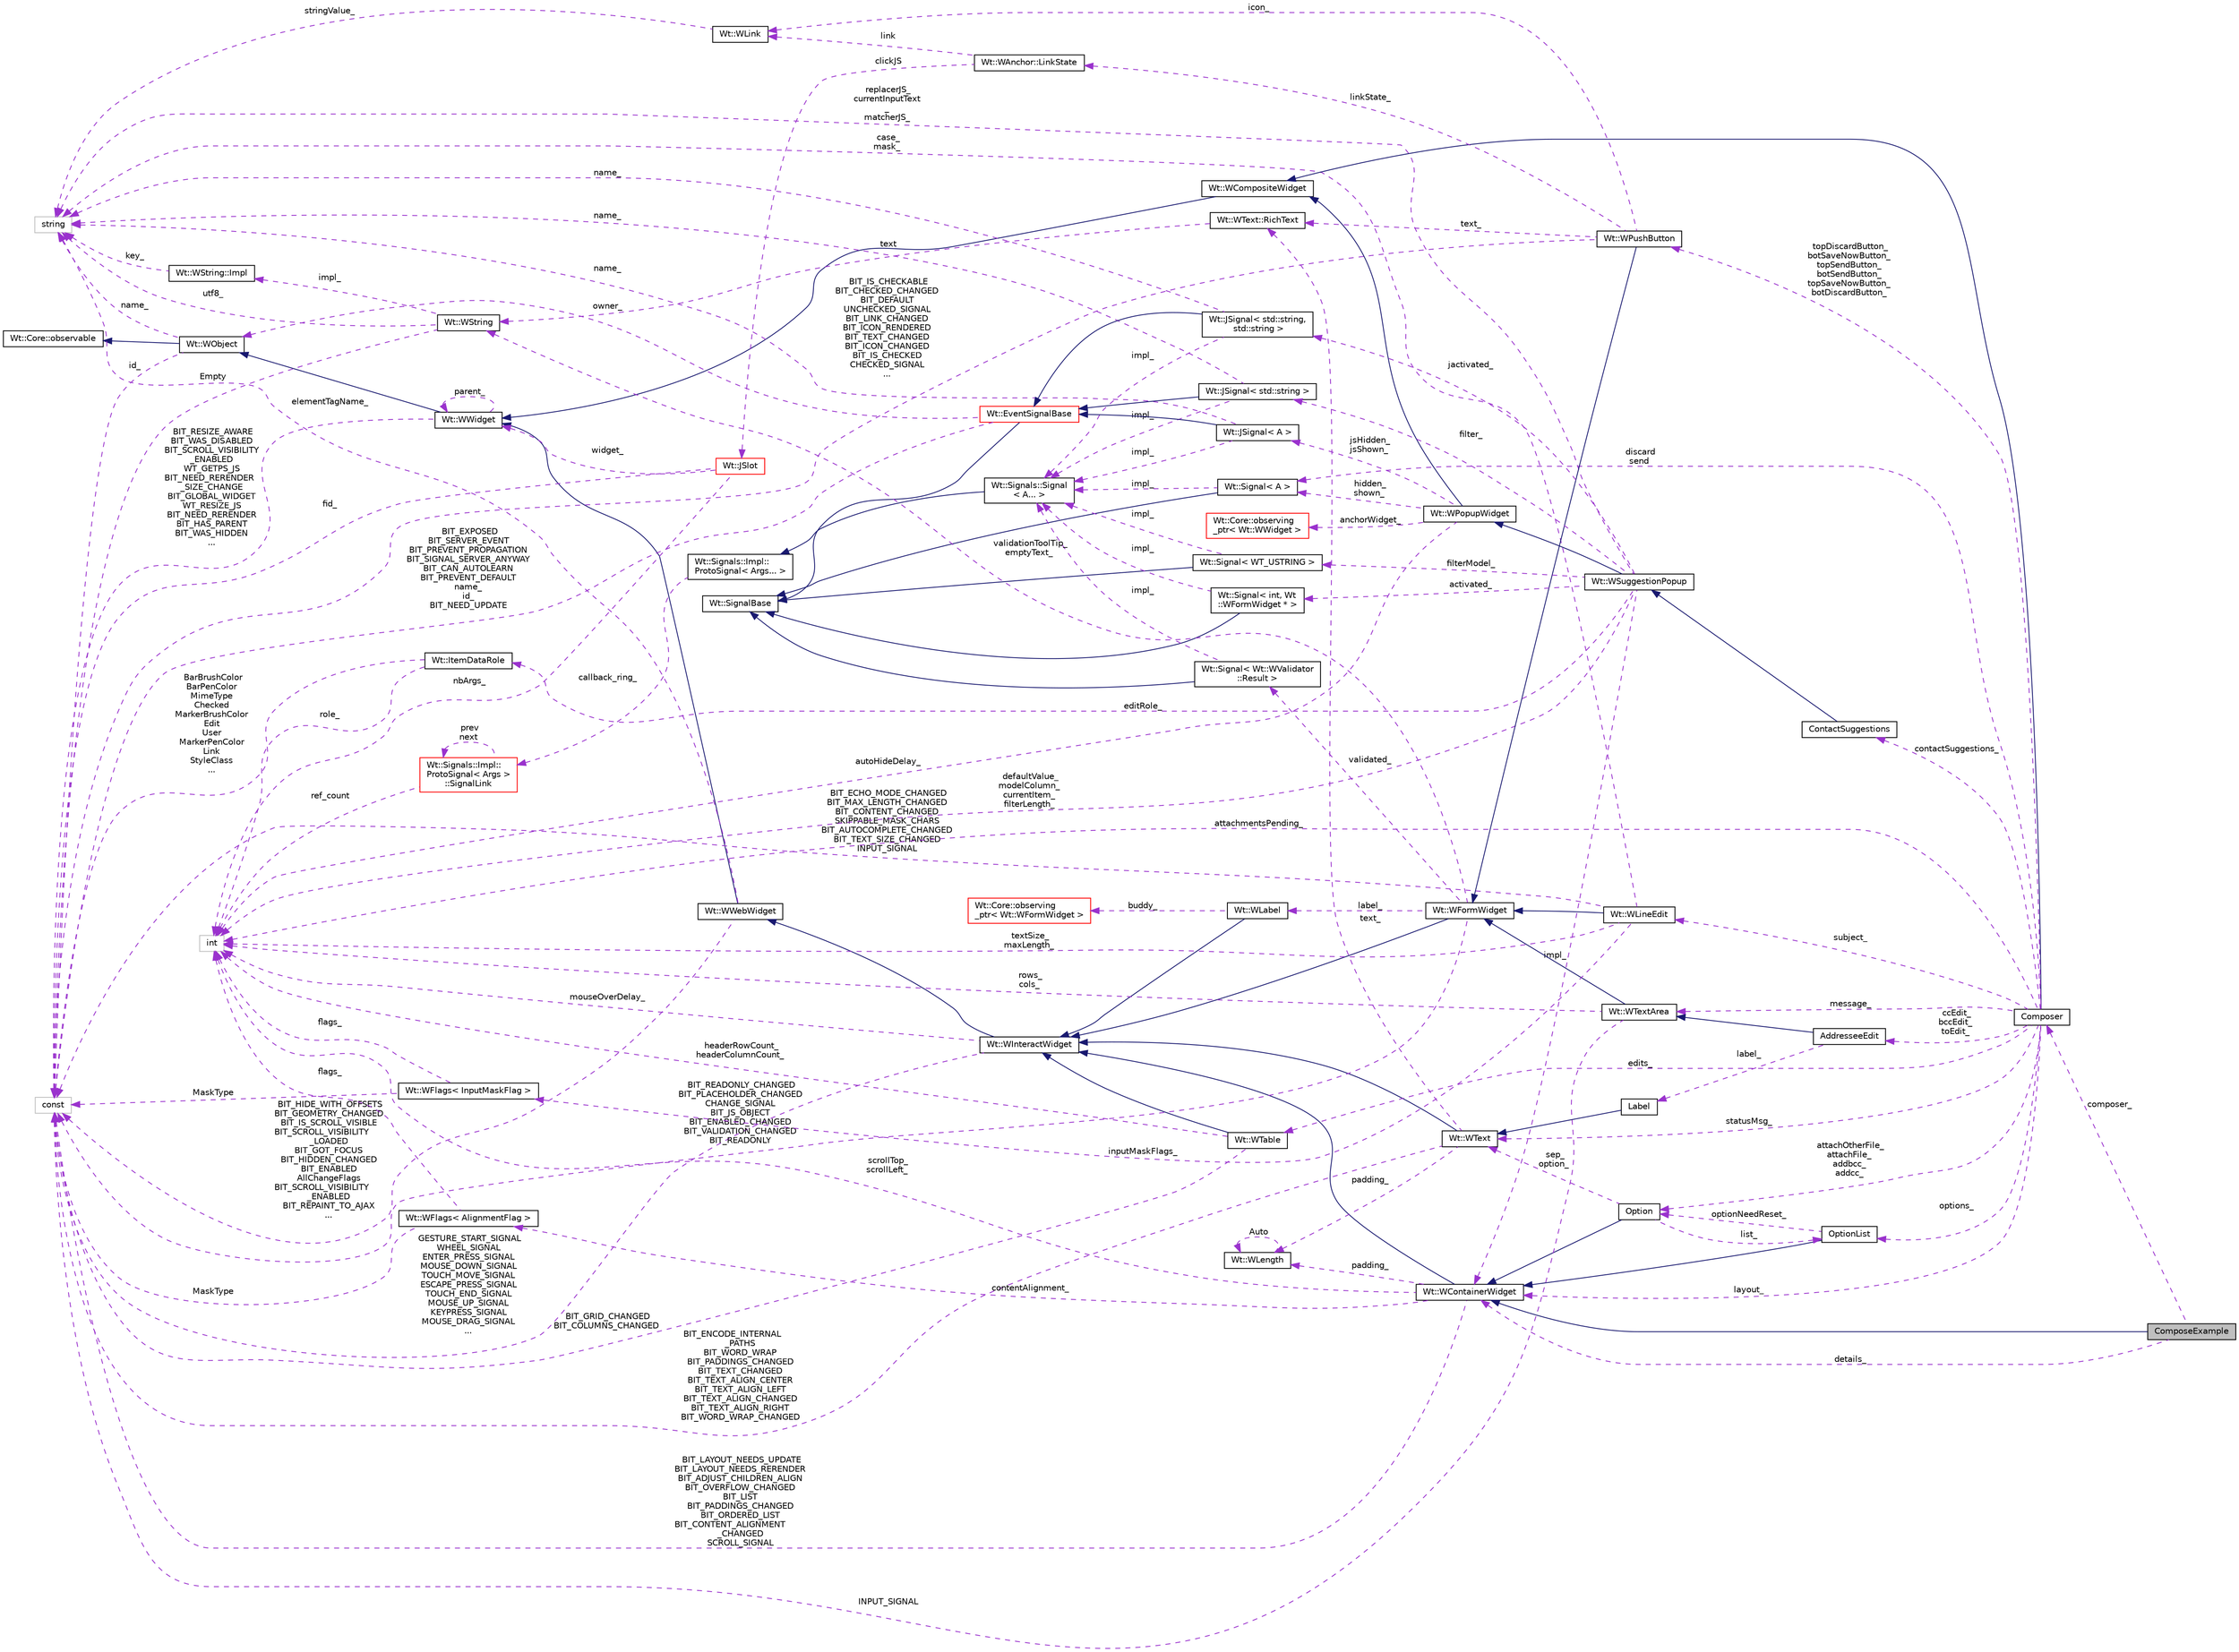 digraph "ComposeExample"
{
 // LATEX_PDF_SIZE
  edge [fontname="Helvetica",fontsize="10",labelfontname="Helvetica",labelfontsize="10"];
  node [fontname="Helvetica",fontsize="10",shape=record];
  rankdir="LR";
  Node1 [label="ComposeExample",height=0.2,width=0.4,color="black", fillcolor="grey75", style="filled", fontcolor="black",tooltip="Main widget of the Composer example."];
  Node2 -> Node1 [dir="back",color="midnightblue",fontsize="10",style="solid",fontname="Helvetica"];
  Node2 [label="Wt::WContainerWidget",height=0.2,width=0.4,color="black", fillcolor="white", style="filled",URL="$classWt_1_1WContainerWidget.html",tooltip="A widget that holds and manages child widgets."];
  Node3 -> Node2 [dir="back",color="midnightblue",fontsize="10",style="solid",fontname="Helvetica"];
  Node3 [label="Wt::WInteractWidget",height=0.2,width=0.4,color="black", fillcolor="white", style="filled",URL="$classWt_1_1WInteractWidget.html",tooltip="An abstract widget that can receive user-interface interaction."];
  Node4 -> Node3 [dir="back",color="midnightblue",fontsize="10",style="solid",fontname="Helvetica"];
  Node4 [label="Wt::WWebWidget",height=0.2,width=0.4,color="black", fillcolor="white", style="filled",URL="$classWt_1_1WWebWidget.html",tooltip="A base class for widgets with an HTML counterpart."];
  Node5 -> Node4 [dir="back",color="midnightblue",fontsize="10",style="solid",fontname="Helvetica"];
  Node5 [label="Wt::WWidget",height=0.2,width=0.4,color="black", fillcolor="white", style="filled",URL="$classWt_1_1WWidget.html",tooltip="The abstract base class for a user-interface component."];
  Node6 -> Node5 [dir="back",color="midnightblue",fontsize="10",style="solid",fontname="Helvetica"];
  Node6 [label="Wt::WObject",height=0.2,width=0.4,color="black", fillcolor="white", style="filled",URL="$classWt_1_1WObject.html",tooltip="A base class for objects that participate in the signal/slot system."];
  Node7 -> Node6 [dir="back",color="midnightblue",fontsize="10",style="solid",fontname="Helvetica"];
  Node7 [label="Wt::Core::observable",height=0.2,width=0.4,color="black", fillcolor="white", style="filled",URL="$classWt_1_1Core_1_1observable.html",tooltip="A base class for objects whose life-time can be tracked."];
  Node8 -> Node6 [dir="back",color="darkorchid3",fontsize="10",style="dashed",label=" name_" ,fontname="Helvetica"];
  Node8 [label="string",height=0.2,width=0.4,color="grey75", fillcolor="white", style="filled",tooltip=" "];
  Node9 -> Node6 [dir="back",color="darkorchid3",fontsize="10",style="dashed",label=" id_" ,fontname="Helvetica"];
  Node9 [label="const",height=0.2,width=0.4,color="grey75", fillcolor="white", style="filled",tooltip=" "];
  Node5 -> Node5 [dir="back",color="darkorchid3",fontsize="10",style="dashed",label=" parent_" ,fontname="Helvetica"];
  Node9 -> Node5 [dir="back",color="darkorchid3",fontsize="10",style="dashed",label=" BIT_RESIZE_AWARE\nBIT_WAS_DISABLED\nBIT_SCROLL_VISIBILITY\l_ENABLED\nWT_GETPS_JS\nBIT_NEED_RERENDER\l_SIZE_CHANGE\nBIT_GLOBAL_WIDGET\nWT_RESIZE_JS\nBIT_NEED_RERENDER\nBIT_HAS_PARENT\nBIT_WAS_HIDDEN\n..." ,fontname="Helvetica"];
  Node8 -> Node4 [dir="back",color="darkorchid3",fontsize="10",style="dashed",label=" elementTagName_" ,fontname="Helvetica"];
  Node9 -> Node4 [dir="back",color="darkorchid3",fontsize="10",style="dashed",label=" BIT_HIDE_WITH_OFFSETS\nBIT_GEOMETRY_CHANGED\nBIT_IS_SCROLL_VISIBLE\nBIT_SCROLL_VISIBILITY\l_LOADED\nBIT_GOT_FOCUS\nBIT_HIDDEN_CHANGED\nBIT_ENABLED\nAllChangeFlags\nBIT_SCROLL_VISIBILITY\l_ENABLED\nBIT_REPAINT_TO_AJAX\n..." ,fontname="Helvetica"];
  Node10 -> Node3 [dir="back",color="darkorchid3",fontsize="10",style="dashed",label=" mouseOverDelay_" ,fontname="Helvetica"];
  Node10 [label="int",height=0.2,width=0.4,color="grey75", fillcolor="white", style="filled",tooltip=" "];
  Node9 -> Node3 [dir="back",color="darkorchid3",fontsize="10",style="dashed",label=" GESTURE_START_SIGNAL\nWHEEL_SIGNAL\nENTER_PRESS_SIGNAL\nMOUSE_DOWN_SIGNAL\nTOUCH_MOVE_SIGNAL\nESCAPE_PRESS_SIGNAL\nTOUCH_END_SIGNAL\nMOUSE_UP_SIGNAL\nKEYPRESS_SIGNAL\nMOUSE_DRAG_SIGNAL\n..." ,fontname="Helvetica"];
  Node10 -> Node2 [dir="back",color="darkorchid3",fontsize="10",style="dashed",label=" scrollTop_\nscrollLeft_" ,fontname="Helvetica"];
  Node11 -> Node2 [dir="back",color="darkorchid3",fontsize="10",style="dashed",label=" contentAlignment_" ,fontname="Helvetica"];
  Node11 [label="Wt::WFlags\< AlignmentFlag \>",height=0.2,width=0.4,color="black", fillcolor="white", style="filled",URL="$classWt_1_1WFlags.html",tooltip=" "];
  Node10 -> Node11 [dir="back",color="darkorchid3",fontsize="10",style="dashed",label=" flags_" ,fontname="Helvetica"];
  Node9 -> Node11 [dir="back",color="darkorchid3",fontsize="10",style="dashed",label=" MaskType" ,fontname="Helvetica"];
  Node12 -> Node2 [dir="back",color="darkorchid3",fontsize="10",style="dashed",label=" padding_" ,fontname="Helvetica"];
  Node12 [label="Wt::WLength",height=0.2,width=0.4,color="black", fillcolor="white", style="filled",URL="$classWt_1_1WLength.html",tooltip="A value class that describes a CSS length."];
  Node12 -> Node12 [dir="back",color="darkorchid3",fontsize="10",style="dashed",label=" Auto" ,fontname="Helvetica"];
  Node9 -> Node2 [dir="back",color="darkorchid3",fontsize="10",style="dashed",label=" BIT_LAYOUT_NEEDS_UPDATE\nBIT_LAYOUT_NEEDS_RERENDER\nBIT_ADJUST_CHILDREN_ALIGN\nBIT_OVERFLOW_CHANGED\nBIT_LIST\nBIT_PADDINGS_CHANGED\nBIT_ORDERED_LIST\nBIT_CONTENT_ALIGNMENT\l_CHANGED\nSCROLL_SIGNAL" ,fontname="Helvetica"];
  Node2 -> Node1 [dir="back",color="darkorchid3",fontsize="10",style="dashed",label=" details_" ,fontname="Helvetica"];
  Node13 -> Node1 [dir="back",color="darkorchid3",fontsize="10",style="dashed",label=" composer_" ,fontname="Helvetica"];
  Node13 [label="Composer",height=0.2,width=0.4,color="black", fillcolor="white", style="filled",URL="$classComposer.html",tooltip="An E-mail composer widget."];
  Node14 -> Node13 [dir="back",color="midnightblue",fontsize="10",style="solid",fontname="Helvetica"];
  Node14 [label="Wt::WCompositeWidget",height=0.2,width=0.4,color="black", fillcolor="white", style="filled",URL="$classWt_1_1WCompositeWidget.html",tooltip="A widget that hides the implementation of composite widgets."];
  Node5 -> Node14 [dir="back",color="midnightblue",fontsize="10",style="solid",fontname="Helvetica"];
  Node2 -> Node13 [dir="back",color="darkorchid3",fontsize="10",style="dashed",label=" layout_" ,fontname="Helvetica"];
  Node15 -> Node13 [dir="back",color="darkorchid3",fontsize="10",style="dashed",label=" discard\nsend" ,fontname="Helvetica"];
  Node15 [label="Wt::Signal\< A \>",height=0.2,width=0.4,color="black", fillcolor="white", style="filled",URL="$classWt_1_1Signal.html",tooltip="A signal that propagates events to listeners."];
  Node16 -> Node15 [dir="back",color="midnightblue",fontsize="10",style="solid",fontname="Helvetica"];
  Node16 [label="Wt::SignalBase",height=0.2,width=0.4,color="black", fillcolor="white", style="filled",URL="$classWt_1_1SignalBase.html",tooltip="Abstract base class of a signal."];
  Node17 -> Node15 [dir="back",color="darkorchid3",fontsize="10",style="dashed",label=" impl_" ,fontname="Helvetica"];
  Node17 [label="Wt::Signals::Signal\l\< A... \>",height=0.2,width=0.4,color="black", fillcolor="white", style="filled",URL="$structWt_1_1Signals_1_1Signal.html",tooltip=" "];
  Node18 -> Node17 [dir="back",color="midnightblue",fontsize="10",style="solid",fontname="Helvetica"];
  Node18 [label="Wt::Signals::Impl::\lProtoSignal\< Args... \>",height=0.2,width=0.4,color="black", fillcolor="white", style="filled",URL="$classWt_1_1Signals_1_1Impl_1_1ProtoSignal.html",tooltip=" "];
  Node19 -> Node18 [dir="back",color="darkorchid3",fontsize="10",style="dashed",label=" callback_ring_" ,fontname="Helvetica"];
  Node19 [label="Wt::Signals::Impl::\lProtoSignal\< Args \>\l::SignalLink",height=0.2,width=0.4,color="red", fillcolor="white", style="filled",URL="$structWt_1_1Signals_1_1Impl_1_1ProtoSignal_1_1SignalLink.html",tooltip=" "];
  Node10 -> Node19 [dir="back",color="darkorchid3",fontsize="10",style="dashed",label=" ref_count" ,fontname="Helvetica"];
  Node19 -> Node19 [dir="back",color="darkorchid3",fontsize="10",style="dashed",label=" prev\nnext" ,fontname="Helvetica"];
  Node24 -> Node13 [dir="back",color="darkorchid3",fontsize="10",style="dashed",label=" subject_" ,fontname="Helvetica"];
  Node24 [label="Wt::WLineEdit",height=0.2,width=0.4,color="black", fillcolor="white", style="filled",URL="$classWt_1_1WLineEdit.html",tooltip="A widget that provides a single line edit."];
  Node25 -> Node24 [dir="back",color="midnightblue",fontsize="10",style="solid",fontname="Helvetica"];
  Node25 [label="Wt::WFormWidget",height=0.2,width=0.4,color="black", fillcolor="white", style="filled",URL="$classWt_1_1WFormWidget.html",tooltip="An abstract widget that corresponds to an HTML form element."];
  Node3 -> Node25 [dir="back",color="midnightblue",fontsize="10",style="solid",fontname="Helvetica"];
  Node26 -> Node25 [dir="back",color="darkorchid3",fontsize="10",style="dashed",label=" validationToolTip_\nemptyText_" ,fontname="Helvetica"];
  Node26 [label="Wt::WString",height=0.2,width=0.4,color="black", fillcolor="white", style="filled",URL="$classWt_1_1WString.html",tooltip="A value class which describes a locale-aware unicode string."];
  Node27 -> Node26 [dir="back",color="darkorchid3",fontsize="10",style="dashed",label=" impl_" ,fontname="Helvetica"];
  Node27 [label="Wt::WString::Impl",height=0.2,width=0.4,color="black", fillcolor="white", style="filled",URL="$structWt_1_1WString_1_1Impl.html",tooltip=" "];
  Node8 -> Node27 [dir="back",color="darkorchid3",fontsize="10",style="dashed",label=" key_" ,fontname="Helvetica"];
  Node8 -> Node26 [dir="back",color="darkorchid3",fontsize="10",style="dashed",label=" utf8_" ,fontname="Helvetica"];
  Node9 -> Node26 [dir="back",color="darkorchid3",fontsize="10",style="dashed",label=" Empty" ,fontname="Helvetica"];
  Node28 -> Node25 [dir="back",color="darkorchid3",fontsize="10",style="dashed",label=" label_" ,fontname="Helvetica"];
  Node28 [label="Wt::WLabel",height=0.2,width=0.4,color="black", fillcolor="white", style="filled",URL="$classWt_1_1WLabel.html",tooltip="A label for a form field."];
  Node3 -> Node28 [dir="back",color="midnightblue",fontsize="10",style="solid",fontname="Helvetica"];
  Node29 -> Node28 [dir="back",color="darkorchid3",fontsize="10",style="dashed",label=" buddy_" ,fontname="Helvetica"];
  Node29 [label="Wt::Core::observing\l_ptr\< Wt::WFormWidget \>",height=0.2,width=0.4,color="red", fillcolor="white", style="filled",URL="$classWt_1_1Core_1_1observing__ptr.html",tooltip=" "];
  Node30 -> Node25 [dir="back",color="darkorchid3",fontsize="10",style="dashed",label=" validated_" ,fontname="Helvetica"];
  Node30 [label="Wt::Signal\< Wt::WValidator\l::Result \>",height=0.2,width=0.4,color="black", fillcolor="white", style="filled",URL="$classWt_1_1Signal.html",tooltip=" "];
  Node16 -> Node30 [dir="back",color="midnightblue",fontsize="10",style="solid",fontname="Helvetica"];
  Node17 -> Node30 [dir="back",color="darkorchid3",fontsize="10",style="dashed",label=" impl_" ,fontname="Helvetica"];
  Node9 -> Node25 [dir="back",color="darkorchid3",fontsize="10",style="dashed",label=" BIT_READONLY_CHANGED\nBIT_PLACEHOLDER_CHANGED\nCHANGE_SIGNAL\nBIT_JS_OBJECT\nBIT_ENABLED_CHANGED\nBIT_VALIDATION_CHANGED\nBIT_READONLY" ,fontname="Helvetica"];
  Node31 -> Node24 [dir="back",color="darkorchid3",fontsize="10",style="dashed",label=" inputMaskFlags_" ,fontname="Helvetica"];
  Node31 [label="Wt::WFlags\< InputMaskFlag \>",height=0.2,width=0.4,color="black", fillcolor="white", style="filled",URL="$classWt_1_1WFlags.html",tooltip=" "];
  Node10 -> Node31 [dir="back",color="darkorchid3",fontsize="10",style="dashed",label=" flags_" ,fontname="Helvetica"];
  Node9 -> Node31 [dir="back",color="darkorchid3",fontsize="10",style="dashed",label=" MaskType" ,fontname="Helvetica"];
  Node10 -> Node24 [dir="back",color="darkorchid3",fontsize="10",style="dashed",label=" textSize_\nmaxLength_" ,fontname="Helvetica"];
  Node8 -> Node24 [dir="back",color="darkorchid3",fontsize="10",style="dashed",label=" case_\nmask_" ,fontname="Helvetica"];
  Node9 -> Node24 [dir="back",color="darkorchid3",fontsize="10",style="dashed",label=" BIT_ECHO_MODE_CHANGED\nBIT_MAX_LENGTH_CHANGED\nBIT_CONTENT_CHANGED\nSKIPPABLE_MASK_CHARS\nBIT_AUTOCOMPLETE_CHANGED\nBIT_TEXT_SIZE_CHANGED\nINPUT_SIGNAL" ,fontname="Helvetica"];
  Node32 -> Node13 [dir="back",color="darkorchid3",fontsize="10",style="dashed",label=" attachOtherFile_\nattachFile_\naddbcc_\naddcc_" ,fontname="Helvetica"];
  Node32 [label="Option",height=0.2,width=0.4,color="black", fillcolor="white", style="filled",URL="$classOption.html",tooltip="A clickable option."];
  Node2 -> Node32 [dir="back",color="midnightblue",fontsize="10",style="solid",fontname="Helvetica"];
  Node33 -> Node32 [dir="back",color="darkorchid3",fontsize="10",style="dashed",label=" list_" ,fontname="Helvetica"];
  Node33 [label="OptionList",height=0.2,width=0.4,color="black", fillcolor="white", style="filled",URL="$classOptionList.html",tooltip="A list of options, separated by '|'."];
  Node2 -> Node33 [dir="back",color="midnightblue",fontsize="10",style="solid",fontname="Helvetica"];
  Node32 -> Node33 [dir="back",color="darkorchid3",fontsize="10",style="dashed",label=" optionNeedReset_" ,fontname="Helvetica"];
  Node34 -> Node32 [dir="back",color="darkorchid3",fontsize="10",style="dashed",label=" sep_\noption_" ,fontname="Helvetica"];
  Node34 [label="Wt::WText",height=0.2,width=0.4,color="black", fillcolor="white", style="filled",URL="$classWt_1_1WText.html",tooltip="A widget that renders (XHTML) text."];
  Node3 -> Node34 [dir="back",color="midnightblue",fontsize="10",style="solid",fontname="Helvetica"];
  Node35 -> Node34 [dir="back",color="darkorchid3",fontsize="10",style="dashed",label=" text_" ,fontname="Helvetica"];
  Node35 [label="Wt::WText::RichText",height=0.2,width=0.4,color="black", fillcolor="white", style="filled",URL="$structWt_1_1WText_1_1RichText.html",tooltip=" "];
  Node26 -> Node35 [dir="back",color="darkorchid3",fontsize="10",style="dashed",label=" text" ,fontname="Helvetica"];
  Node12 -> Node34 [dir="back",color="darkorchid3",fontsize="10",style="dashed",label=" padding_" ,fontname="Helvetica"];
  Node9 -> Node34 [dir="back",color="darkorchid3",fontsize="10",style="dashed",label=" BIT_ENCODE_INTERNAL\l_PATHS\nBIT_WORD_WRAP\nBIT_PADDINGS_CHANGED\nBIT_TEXT_CHANGED\nBIT_TEXT_ALIGN_CENTER\nBIT_TEXT_ALIGN_LEFT\nBIT_TEXT_ALIGN_CHANGED\nBIT_TEXT_ALIGN_RIGHT\nBIT_WORD_WRAP_CHANGED" ,fontname="Helvetica"];
  Node36 -> Node13 [dir="back",color="darkorchid3",fontsize="10",style="dashed",label=" contactSuggestions_" ,fontname="Helvetica"];
  Node36 [label="ContactSuggestions",height=0.2,width=0.4,color="black", fillcolor="white", style="filled",URL="$classContactSuggestions.html",tooltip="A suggestion popup suggesting contacts from an addressbook."];
  Node37 -> Node36 [dir="back",color="midnightblue",fontsize="10",style="solid",fontname="Helvetica"];
  Node37 [label="Wt::WSuggestionPopup",height=0.2,width=0.4,color="black", fillcolor="white", style="filled",URL="$classWt_1_1WSuggestionPopup.html",tooltip="A widget which popups to assist in editing a textarea or lineedit."];
  Node38 -> Node37 [dir="back",color="midnightblue",fontsize="10",style="solid",fontname="Helvetica"];
  Node38 [label="Wt::WPopupWidget",height=0.2,width=0.4,color="black", fillcolor="white", style="filled",URL="$classWt_1_1WPopupWidget.html",tooltip="Base class for popup widgets."];
  Node14 -> Node38 [dir="back",color="midnightblue",fontsize="10",style="solid",fontname="Helvetica"];
  Node15 -> Node38 [dir="back",color="darkorchid3",fontsize="10",style="dashed",label=" hidden_\nshown_" ,fontname="Helvetica"];
  Node39 -> Node38 [dir="back",color="darkorchid3",fontsize="10",style="dashed",label=" jsHidden_\njsShown_" ,fontname="Helvetica"];
  Node39 [label="Wt::JSignal\< A \>",height=0.2,width=0.4,color="black", fillcolor="white", style="filled",URL="$classWt_1_1JSignal.html",tooltip="A signal to relay JavaScript to C++ calls."];
  Node40 -> Node39 [dir="back",color="midnightblue",fontsize="10",style="solid",fontname="Helvetica"];
  Node40 [label="Wt::EventSignalBase",height=0.2,width=0.4,color="red", fillcolor="white", style="filled",URL="$classWt_1_1EventSignalBase.html",tooltip="Abstract base class of an event signal."];
  Node16 -> Node40 [dir="back",color="midnightblue",fontsize="10",style="solid",fontname="Helvetica"];
  Node6 -> Node40 [dir="back",color="darkorchid3",fontsize="10",style="dashed",label=" owner_" ,fontname="Helvetica"];
  Node9 -> Node40 [dir="back",color="darkorchid3",fontsize="10",style="dashed",label=" BIT_EXPOSED\nBIT_SERVER_EVENT\nBIT_PREVENT_PROPAGATION\nBIT_SIGNAL_SERVER_ANYWAY\nBIT_CAN_AUTOLEARN\nBIT_PREVENT_DEFAULT\nname_\nid_\nBIT_NEED_UPDATE" ,fontname="Helvetica"];
  Node8 -> Node39 [dir="back",color="darkorchid3",fontsize="10",style="dashed",label=" name_" ,fontname="Helvetica"];
  Node17 -> Node39 [dir="back",color="darkorchid3",fontsize="10",style="dashed",label=" impl_" ,fontname="Helvetica"];
  Node42 -> Node38 [dir="back",color="darkorchid3",fontsize="10",style="dashed",label=" anchorWidget_" ,fontname="Helvetica"];
  Node42 [label="Wt::Core::observing\l_ptr\< Wt::WWidget \>",height=0.2,width=0.4,color="red", fillcolor="white", style="filled",URL="$classWt_1_1Core_1_1observing__ptr.html",tooltip=" "];
  Node10 -> Node38 [dir="back",color="darkorchid3",fontsize="10",style="dashed",label=" autoHideDelay_" ,fontname="Helvetica"];
  Node2 -> Node37 [dir="back",color="darkorchid3",fontsize="10",style="dashed",label=" impl_" ,fontname="Helvetica"];
  Node43 -> Node37 [dir="back",color="darkorchid3",fontsize="10",style="dashed",label=" activated_" ,fontname="Helvetica"];
  Node43 [label="Wt::Signal\< int, Wt\l::WFormWidget * \>",height=0.2,width=0.4,color="black", fillcolor="white", style="filled",URL="$classWt_1_1Signal.html",tooltip=" "];
  Node16 -> Node43 [dir="back",color="midnightblue",fontsize="10",style="solid",fontname="Helvetica"];
  Node17 -> Node43 [dir="back",color="darkorchid3",fontsize="10",style="dashed",label=" impl_" ,fontname="Helvetica"];
  Node44 -> Node37 [dir="back",color="darkorchid3",fontsize="10",style="dashed",label=" filter_" ,fontname="Helvetica"];
  Node44 [label="Wt::JSignal\< std::string \>",height=0.2,width=0.4,color="black", fillcolor="white", style="filled",URL="$classWt_1_1JSignal.html",tooltip=" "];
  Node40 -> Node44 [dir="back",color="midnightblue",fontsize="10",style="solid",fontname="Helvetica"];
  Node8 -> Node44 [dir="back",color="darkorchid3",fontsize="10",style="dashed",label=" name_" ,fontname="Helvetica"];
  Node17 -> Node44 [dir="back",color="darkorchid3",fontsize="10",style="dashed",label=" impl_" ,fontname="Helvetica"];
  Node45 -> Node37 [dir="back",color="darkorchid3",fontsize="10",style="dashed",label=" jactivated_" ,fontname="Helvetica"];
  Node45 [label="Wt::JSignal\< std::string,\l std::string \>",height=0.2,width=0.4,color="black", fillcolor="white", style="filled",URL="$classWt_1_1JSignal.html",tooltip=" "];
  Node40 -> Node45 [dir="back",color="midnightblue",fontsize="10",style="solid",fontname="Helvetica"];
  Node8 -> Node45 [dir="back",color="darkorchid3",fontsize="10",style="dashed",label=" name_" ,fontname="Helvetica"];
  Node17 -> Node45 [dir="back",color="darkorchid3",fontsize="10",style="dashed",label=" impl_" ,fontname="Helvetica"];
  Node10 -> Node37 [dir="back",color="darkorchid3",fontsize="10",style="dashed",label=" defaultValue_\nmodelColumn_\ncurrentItem_\nfilterLength_" ,fontname="Helvetica"];
  Node8 -> Node37 [dir="back",color="darkorchid3",fontsize="10",style="dashed",label=" replacerJS_\ncurrentInputText\l_\nmatcherJS_" ,fontname="Helvetica"];
  Node46 -> Node37 [dir="back",color="darkorchid3",fontsize="10",style="dashed",label=" editRole_" ,fontname="Helvetica"];
  Node46 [label="Wt::ItemDataRole",height=0.2,width=0.4,color="black", fillcolor="white", style="filled",URL="$classWt_1_1ItemDataRole.html",tooltip="Enumeration that indicates a role for a data item."];
  Node10 -> Node46 [dir="back",color="darkorchid3",fontsize="10",style="dashed",label=" role_" ,fontname="Helvetica"];
  Node9 -> Node46 [dir="back",color="darkorchid3",fontsize="10",style="dashed",label=" BarBrushColor\nBarPenColor\nMimeType\nChecked\nMarkerBrushColor\nEdit\nUser\nMarkerPenColor\nLink\nStyleClass\n..." ,fontname="Helvetica"];
  Node47 -> Node37 [dir="back",color="darkorchid3",fontsize="10",style="dashed",label=" filterModel_" ,fontname="Helvetica"];
  Node47 [label="Wt::Signal\< WT_USTRING \>",height=0.2,width=0.4,color="black", fillcolor="white", style="filled",URL="$classWt_1_1Signal.html",tooltip=" "];
  Node16 -> Node47 [dir="back",color="midnightblue",fontsize="10",style="solid",fontname="Helvetica"];
  Node17 -> Node47 [dir="back",color="darkorchid3",fontsize="10",style="dashed",label=" impl_" ,fontname="Helvetica"];
  Node33 -> Node13 [dir="back",color="darkorchid3",fontsize="10",style="dashed",label=" options_" ,fontname="Helvetica"];
  Node10 -> Node13 [dir="back",color="darkorchid3",fontsize="10",style="dashed",label=" attachmentsPending_" ,fontname="Helvetica"];
  Node48 -> Node13 [dir="back",color="darkorchid3",fontsize="10",style="dashed",label=" ccEdit_\nbccEdit_\ntoEdit_" ,fontname="Helvetica"];
  Node48 [label="AddresseeEdit",height=0.2,width=0.4,color="black", fillcolor="white", style="filled",URL="$classAddresseeEdit.html",tooltip="An edit field for an email addressee."];
  Node49 -> Node48 [dir="back",color="midnightblue",fontsize="10",style="solid",fontname="Helvetica"];
  Node49 [label="Wt::WTextArea",height=0.2,width=0.4,color="black", fillcolor="white", style="filled",URL="$classWt_1_1WTextArea.html",tooltip="A widget that provides a multi-line edit."];
  Node25 -> Node49 [dir="back",color="midnightblue",fontsize="10",style="solid",fontname="Helvetica"];
  Node10 -> Node49 [dir="back",color="darkorchid3",fontsize="10",style="dashed",label=" rows_\ncols_" ,fontname="Helvetica"];
  Node9 -> Node49 [dir="back",color="darkorchid3",fontsize="10",style="dashed",label=" INPUT_SIGNAL" ,fontname="Helvetica"];
  Node50 -> Node48 [dir="back",color="darkorchid3",fontsize="10",style="dashed",label=" label_" ,fontname="Helvetica"];
  Node50 [label="Label",height=0.2,width=0.4,color="black", fillcolor="white", style="filled",URL="$classLabel.html",tooltip="A label."];
  Node34 -> Node50 [dir="back",color="midnightblue",fontsize="10",style="solid",fontname="Helvetica"];
  Node49 -> Node13 [dir="back",color="darkorchid3",fontsize="10",style="dashed",label=" message_" ,fontname="Helvetica"];
  Node34 -> Node13 [dir="back",color="darkorchid3",fontsize="10",style="dashed",label=" statusMsg_" ,fontname="Helvetica"];
  Node51 -> Node13 [dir="back",color="darkorchid3",fontsize="10",style="dashed",label=" edits_" ,fontname="Helvetica"];
  Node51 [label="Wt::WTable",height=0.2,width=0.4,color="black", fillcolor="white", style="filled",URL="$classWt_1_1WTable.html",tooltip="A container widget which provides layout of children in a table grid."];
  Node3 -> Node51 [dir="back",color="midnightblue",fontsize="10",style="solid",fontname="Helvetica"];
  Node10 -> Node51 [dir="back",color="darkorchid3",fontsize="10",style="dashed",label=" headerRowCount_\nheaderColumnCount_" ,fontname="Helvetica"];
  Node9 -> Node51 [dir="back",color="darkorchid3",fontsize="10",style="dashed",label=" BIT_GRID_CHANGED\nBIT_COLUMNS_CHANGED" ,fontname="Helvetica"];
  Node52 -> Node13 [dir="back",color="darkorchid3",fontsize="10",style="dashed",label=" topDiscardButton_\nbotSaveNowButton_\ntopSendButton_\nbotSendButton_\ntopSaveNowButton_\nbotDiscardButton_" ,fontname="Helvetica"];
  Node52 [label="Wt::WPushButton",height=0.2,width=0.4,color="black", fillcolor="white", style="filled",URL="$classWt_1_1WPushButton.html",tooltip="A widget that represents a push button."];
  Node25 -> Node52 [dir="back",color="midnightblue",fontsize="10",style="solid",fontname="Helvetica"];
  Node35 -> Node52 [dir="back",color="darkorchid3",fontsize="10",style="dashed",label=" text_" ,fontname="Helvetica"];
  Node53 -> Node52 [dir="back",color="darkorchid3",fontsize="10",style="dashed",label=" linkState_" ,fontname="Helvetica"];
  Node53 [label="Wt::WAnchor::LinkState",height=0.2,width=0.4,color="black", fillcolor="white", style="filled",URL="$structWt_1_1WAnchor_1_1LinkState.html",tooltip=" "];
  Node54 -> Node53 [dir="back",color="darkorchid3",fontsize="10",style="dashed",label=" clickJS" ,fontname="Helvetica"];
  Node54 [label="Wt::JSlot",height=0.2,width=0.4,color="red", fillcolor="white", style="filled",URL="$classWt_1_1JSlot.html",tooltip="A slot that is only implemented in client side JavaScript code."];
  Node10 -> Node54 [dir="back",color="darkorchid3",fontsize="10",style="dashed",label=" nbArgs_" ,fontname="Helvetica"];
  Node5 -> Node54 [dir="back",color="darkorchid3",fontsize="10",style="dashed",label=" widget_" ,fontname="Helvetica"];
  Node9 -> Node54 [dir="back",color="darkorchid3",fontsize="10",style="dashed",label=" fid_" ,fontname="Helvetica"];
  Node56 -> Node53 [dir="back",color="darkorchid3",fontsize="10",style="dashed",label=" link" ,fontname="Helvetica"];
  Node56 [label="Wt::WLink",height=0.2,width=0.4,color="black", fillcolor="white", style="filled",URL="$classWt_1_1WLink.html",tooltip="A value class that defines a hyperlink target."];
  Node8 -> Node56 [dir="back",color="darkorchid3",fontsize="10",style="dashed",label=" stringValue_" ,fontname="Helvetica"];
  Node56 -> Node52 [dir="back",color="darkorchid3",fontsize="10",style="dashed",label=" icon_" ,fontname="Helvetica"];
  Node9 -> Node52 [dir="back",color="darkorchid3",fontsize="10",style="dashed",label=" BIT_IS_CHECKABLE\nBIT_CHECKED_CHANGED\nBIT_DEFAULT\nUNCHECKED_SIGNAL\nBIT_LINK_CHANGED\nBIT_ICON_RENDERED\nBIT_TEXT_CHANGED\nBIT_ICON_CHANGED\nBIT_IS_CHECKED\nCHECKED_SIGNAL\n..." ,fontname="Helvetica"];
}
